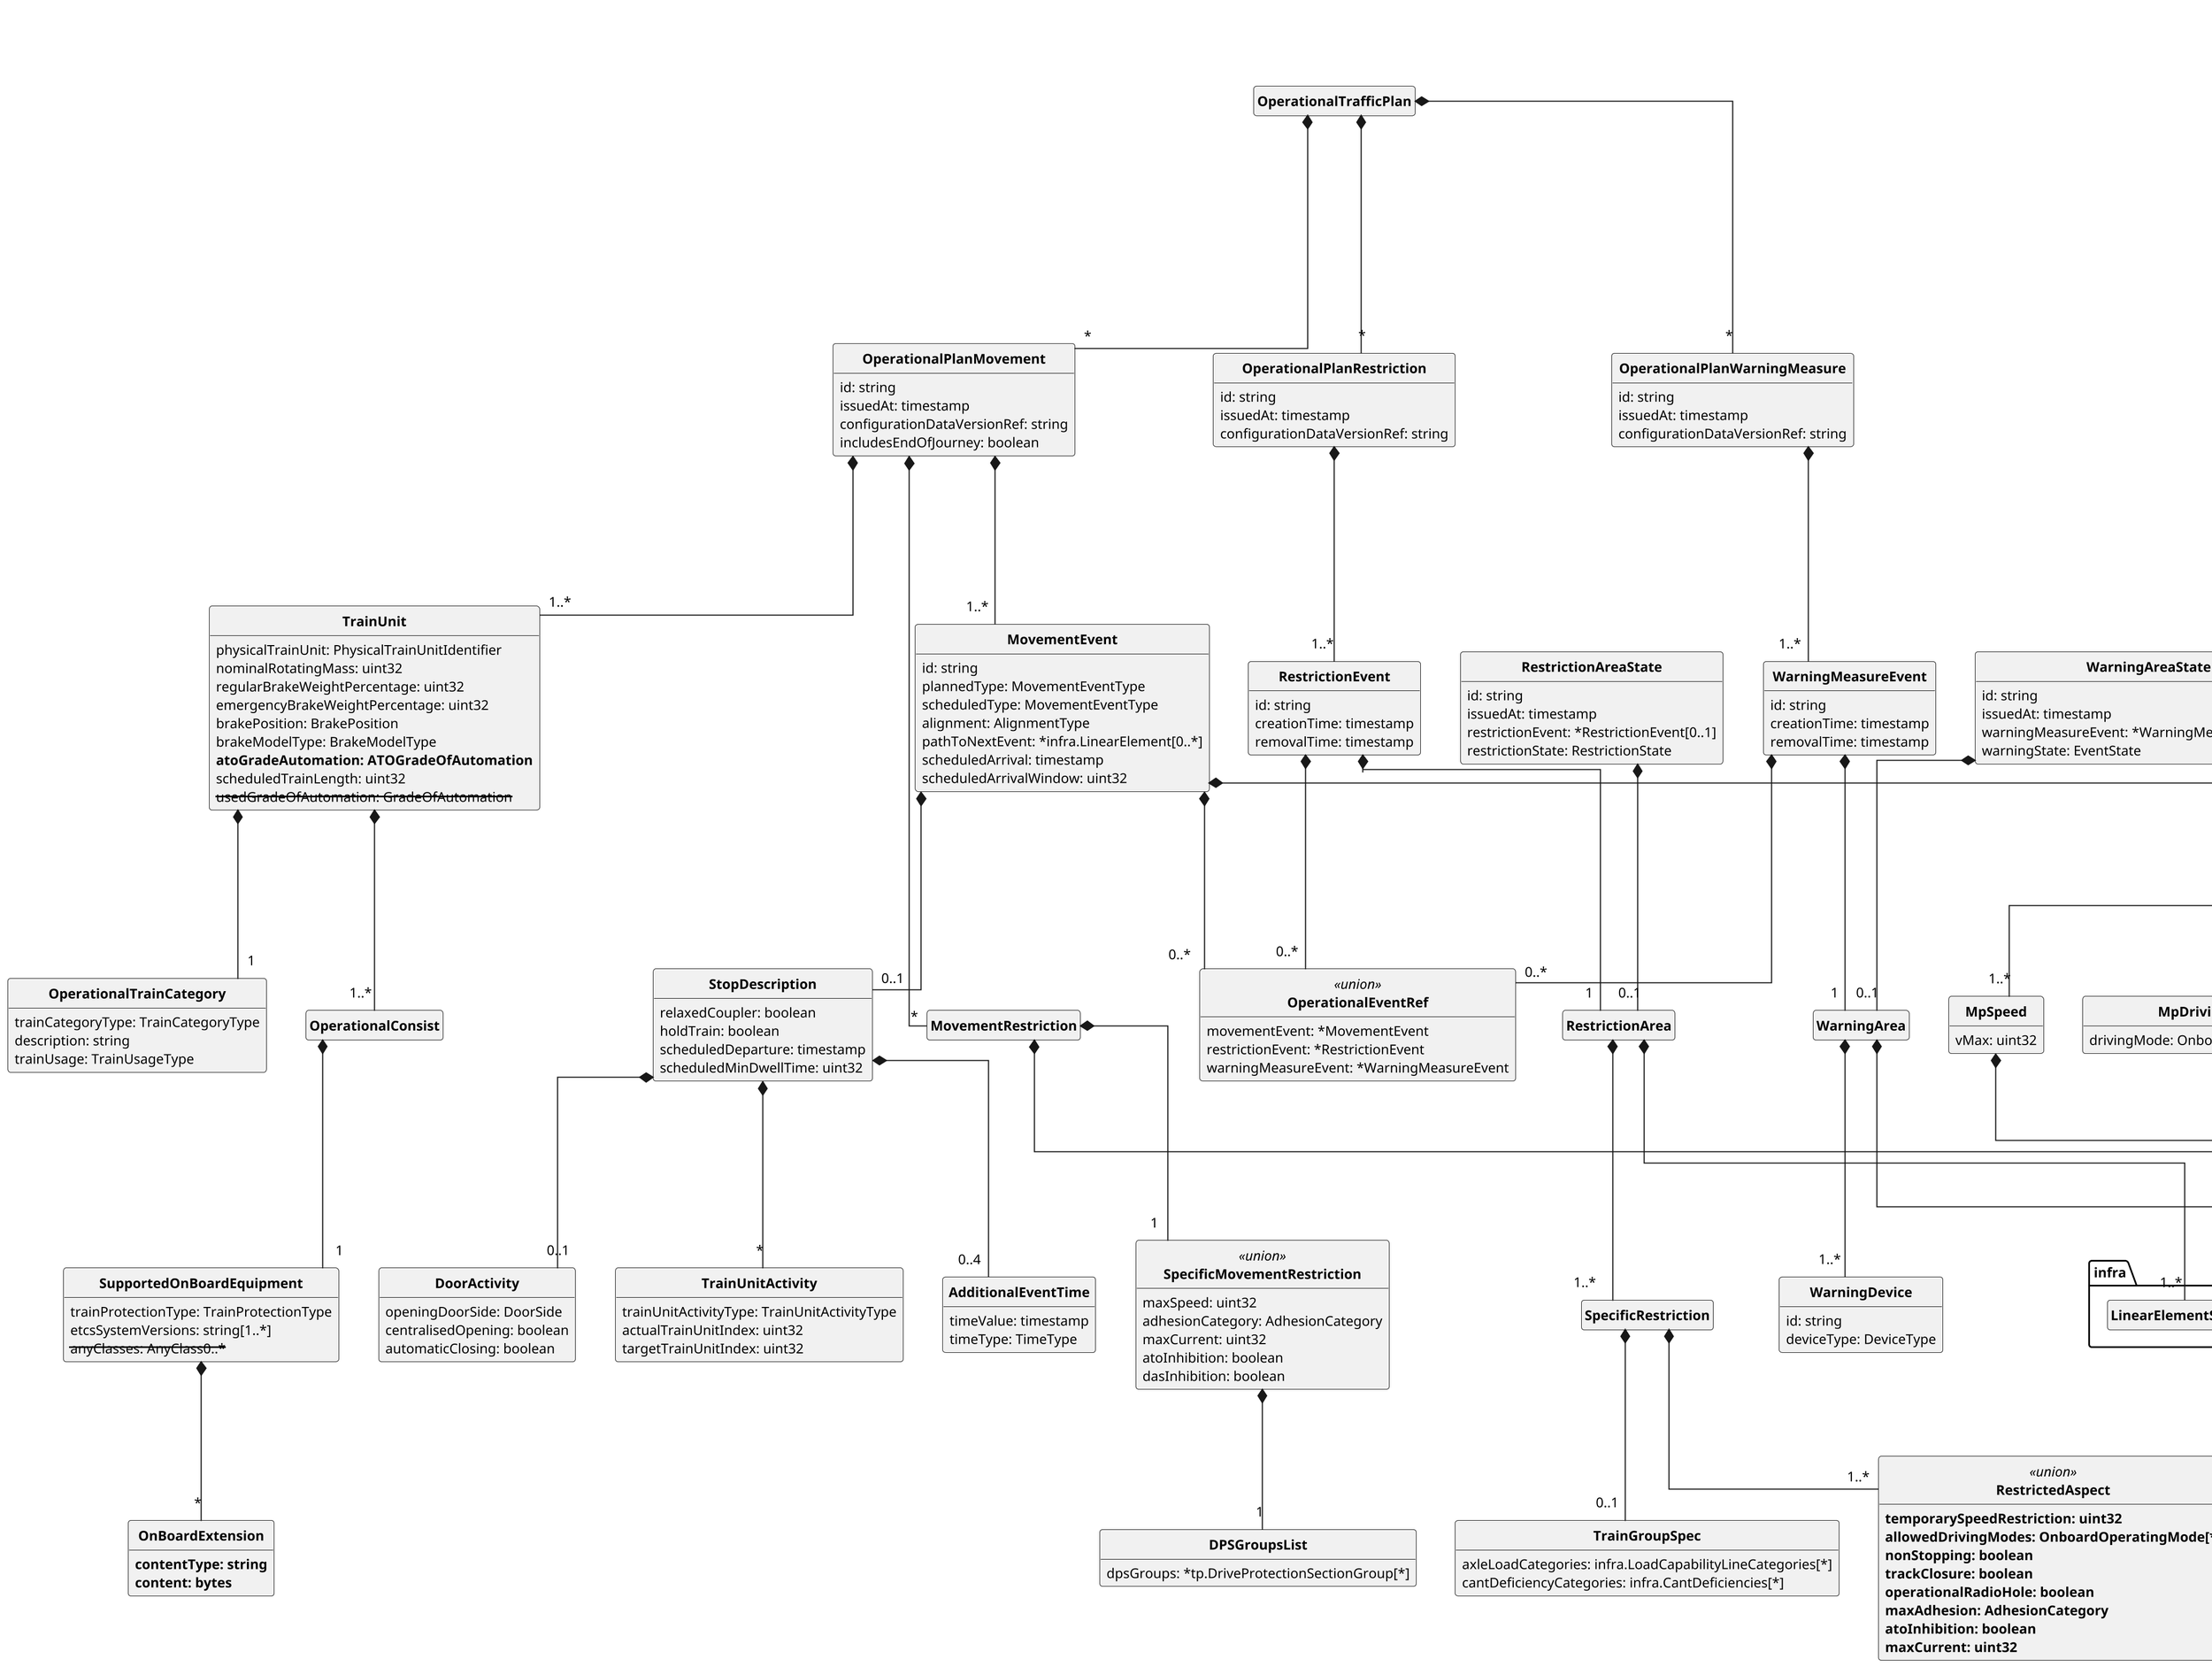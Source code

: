 @startuml
skinparam monochrome true
skinparam shadowing false
skinparam classAttributeIconSize 0
skinparam DefaultFontName arial
skinparam DefaultFontSize 12
skinparam ClassFontStyle bold
skinparam linetype ortho
skinparam dpi 200
hide empty fields
hide empty methods
hide circle

class OperationalTrafficPlan {
}

class OperationalPlanMovement {
 id: string
 issuedAt: timestamp
 configurationDataVersionRef: string
 includesEndOfJourney: boolean
}

class TrainUnit {
 physicalTrainUnit: PhysicalTrainUnitIdentifier
 nominalRotatingMass: uint32
 regularBrakeWeightPercentage: uint32
 emergencyBrakeWeightPercentage: uint32
 brakePosition: BrakePosition
 brakeModelType: BrakeModelType
 <b>atoGradeAutomation: ATOGradeOfAutomation</b>
 scheduledTrainLength: uint32
 <s>usedGradeOfAutomation: GradeOfAutomation</s>
}

class OperationalTrainCategory {
 trainCategoryType: TrainCategoryType
 description: string
 trainUsage: TrainUsageType
}

class OperationalConsist {
}

class SupportedOnBoardEquipment {
 trainProtectionType: TrainProtectionType
 etcsSystemVersions: string[1..*]
 <s>anyClasses: AnyClass0..*</s>
}

class OnBoardExtension {
 <b>contentType: string</b>
 <b>content: bytes</b>
}

class MovementRestriction {
}

class SpecificMovementRestriction << union >> {
 maxSpeed: uint32
 adhesionCategory: AdhesionCategory
 maxCurrent: uint32
 atoInhibition: boolean
 dasInhibition: boolean
}

class DPSGroupsList {
 dpsGroups: *tp.DriveProtectionSectionGroup[*]
}

class MovementEvent {
 id: string
 plannedType: MovementEventType
 scheduledType: MovementEventType
 alignment: AlignmentType
 pathToNextEvent: *infra.LinearElement[0..*]
 scheduledArrival: timestamp
 scheduledArrivalWindow: uint32
}

class OperationalEventRef << union >> {
 movementEvent: *MovementEvent
 restrictionEvent: *RestrictionEvent
 warningMeasureEvent: *WarningMeasureEvent
}

class StopDescription {
 relaxedCoupler: boolean
 holdTrain: boolean
 scheduledDeparture: timestamp
 scheduledMinDwellTime: uint32
}

class AdditionalEventTime {
 timeValue: timestamp
 timeType: TimeType
}

class DoorActivity {
 openingDoorSide: DoorSide
 centralisedOpening: boolean
 automaticClosing: boolean
}

class TrainUnitActivity {
 trainUnitActivityType: TrainUnitActivityType
 actualTrainUnitIndex: uint32
 targetTrainUnitIndex: uint32
}

class PhysicalTrainUnitIdentifier {
 trainRunningNumber: string[0..1]
 additionalTrainRunningNumber: string[0..1]
 tafTapTsiTrainID: string[0..1]
 leadingOnBoardUnitId: string[0..1]
}

class OperationalPlanRestriction {
 id: string
 issuedAt: timestamp
 configurationDataVersionRef: string
}

class RestrictionEvent {
 id: string
 creationTime: timestamp
 removalTime: timestamp
}

class RestrictionArea {
}

class TrainGroupSpec {
 axleLoadCategories: infra.LoadCapabilityLineCategories[*]
 cantDeficiencyCategories: infra.CantDeficiencies[*]
}

class RestrictedAspect << union >> {
 <b>temporarySpeedRestriction: uint32</b>
 <b>allowedDrivingModes: OnboardOperatingMode[*]</b>
 <b>nonStopping: boolean</b>
 <b>trackClosure: boolean</b>
 <b>operationalRadioHole: boolean</b>
 <b>maxAdhesion: AdhesionCategory</b>
 <b>atoInhibition: boolean</b>
 <b>maxCurrent: uint32</b>
}

class SpecificRestriction {
}

class OperationalPlanWarningMeasure {
 id: string
 issuedAt: timestamp
 configurationDataVersionRef: string
}

class WarningArea {
}

class WarningDevice {
 id: string
 deviceType: DeviceType
}

class WarningMeasureEvent {
 id: string
 creationTime: timestamp
 removalTime: timestamp
}

class ExecutionResponse {
 operationalPlanIssuedAt: timestamp
 issuedAt: timestamp
 responseCode: ResponseCode
 rejectReason: string[0..1]
}

class OperationalPlanReference << union >> {
 operationalPlanMovementRef: *OperationalPlanMovement
 operationalPlanRestrictionRef: *OperationalPlanRestriction
 operationalPlanWarningMeasureRef: *OperationalPlanWarningMeasure
}

class EventExecutionReport << union >> {
}

class MovementEventExecutionReport {
 movementEvent: *MovementEvent
 operationalPlanIssuedAt: timestamp
 issuedAt: timestamp
 executionState: EventExecutionState
 failureReason: string[0..1]
 warning: string[0..1]
}

class RestrictionEventExecutionReport {
 restrictionEvent: *RestrictionEvent
 operationalPlanIssuedAt: timestamp
 issuedAt: timestamp
 executionState: EventExecutionState
 failureReason: string[0..1]
 warning: string[0..1]
}

class WarningMeasureEventExecutionReport {
 warningMeasureEvent: *WarningMeasureEvent
 operationalPlanIssuedAt: timestamp
 issuedAt: timestamp
 executionState: EventExecutionState
 failureReason: string[0..1]
 warning: string[0..1]
}

class TrainUnitReportPE {
 issuedAt: timestamp
 operationalPlanMovement: *OperationalPlanMovement[0..1]
}

class TrainObject {
 obuIdentifier: string
 axleLoadCategory: infra.LoadCapabilityLineCategories
 trainLength: uint32
 safeTrainLength: boolean
 communicationActive: boolean
 trainRunningNumber: string
 vMaxTrain: uint32
 onboardOperatingMode: OnboardOperatingMode
 trainObjectIdentifier: string
 mpRequestedByTrain: boolean
 <b>currentSpeed: uint32</b>
 cantDeficiencyCategory: infra.CantDeficiencies
 <s>speed: uint32</s>
}

class MovementPermission {
 id: string
}

class MpSpeed {
 vMax: uint32
}

class MpDrivingMode {
 drivingMode: OnboardOperatingMode
}

class TrainUnitReportAtoStatus {
 issuedAt: timestamp
 operationalPlanMovement: *OperationalPlanMovement[0..1]
 trainUnitIdentifier: PhysicalTrainUnitIdentifier
 atoState: AtoState
 routingError: boolean
 nextStoppingPointSkip: boolean
 lowAdhesionReportedByDriver: boolean
 operationalConditionsFulfillment: boolean
 isMoving: boolean
 unableToStopAtNextStoppingPoint: boolean
 isSlipping: boolean
 speed: uint32
 trainLength: uint32
 driverId: string[0..1]
}

class EventHandling {
 event: *MovementEvent
 passStopDepart: MovementEventAction
}

class EventEstimation {
 event: *MovementEvent
 arrival: timestamp
}

class TrainUnitReportAtoCapabilities {
 issuedAt: timestamp
 operationalPlanMovement: *OperationalPlanMovement[0..1]
 trainUnitIdentifier: PhysicalTrainUnitIdentifier
 mass: uint32
 outsideTemperature: int32
 passengerLoad: uint32
 lastPassengerExchangeTime: uint32
 elapsedStartPassengerExchange: uint32
}

class EtcsDataAto {
 trainLength: uint32
 maximumSpeed: uint32
 cantDeficiencyCategory: infra.CantDeficiencies
 otherInternationalCategory: infra.OtherSpecificStaticSpeedProfileCategory[0..15]
 axleLoadCategory: infra.LoadCapabilityLineCategories
 nominalRotatingMass: uint32
 brakePercentage: uint32
 preconfiguredBrakingModel: uint32
 brakePosition: BrakePosition
}

class DoorData {
 doorState: DoorState
 lastPassengerExchangeTime: uint32
}

class AdditionalTrainData {
 maxAvailableTractiveEffort: uint32
 maxAvailableTractivePower: uint32
 maxAvailableDynamicBrakeForce: uint32
 maxAvailableDynamicBrakePower: uint32
 maxAvailableServiceBrakeForce: uint32
 regenerativeBrakeState: ActiveState
 magneticShoeBrakeState: ActiveState
 eddyCurrentBrakeState: ActiveState
 electroPneumaticBrakeState: ActiveState
 adhesionIndependentBrakeState: ActiveState
 availableAdhesionCategory: AdhesionCategory
 availableAdhesionPhysicalValue: uint32
}

class PhysicalConsist {
 evnIdentifier: uint64
 passengerLoad: uint32
 mass: uint32
 maxCurrentConsuption: uint32
}

class PhysicalVehicle {
 evnIdentifier: uint64
 mass: uint32
 vehicleOrientation: VehicleOrientation
 passengerLoad: uint32
 pantographsStates: PantographState[0..7]
}

class TrackOccupationState {
 id: string
 issuedAt: timestamp
 operationalPlanMovement: *OperationalPlanMovement[0..1]
 trainUnitIdentifier: PhysicalTrainUnitIdentifier[0..1]
 occupationState: EventState
 creationReason: OccupationReason
 recordedTrainLength: uint32
 associatedTrainObject: string[0..1]
}

class DpsGroupState {
 dpsGroup: *tp.DriveProtectionSectionGroup
 issuedAt: timestamp
 operationalPlanMovement: *OperationalPlanMovement[0..1]
 <b>dpsgState: DpsgState</b>
 <s>state: DPSGState</s>
}

class DPSState {
 dps: *tp.DriveProtectionSection
 requestedDrivability: DpsDrivability
 currentDrivability: DpsDrivability
}

class RestrictionAreaState {
 id: string
 issuedAt: timestamp
 restrictionEvent: *RestrictionEvent[0..1]
 restrictionState: RestrictionState
}

class WarningAreaState {
 id: string
 issuedAt: timestamp
 warningMeasureEvent: *WarningMeasureEvent[0..1]
 warningState: EventState
}

OperationalTrafficPlan *-- "*" OperationalPlanMovement
OperationalTrafficPlan *-- "*" OperationalPlanRestriction
OperationalTrafficPlan *-- "*" OperationalPlanWarningMeasure
OperationalPlanMovement *-- "1..*" TrainUnit
OperationalPlanMovement *-- "1..*" MovementEvent
OperationalPlanMovement *-- "*" MovementRestriction
TrainUnit *-- "1" OperationalTrainCategory
TrainUnit *-- "1..*" OperationalConsist
OperationalConsist *-- "1" SupportedOnBoardEquipment
SupportedOnBoardEquipment *-- "*" OnBoardExtension
MovementRestriction *-- "1" infra.NetLinearReference
MovementRestriction *-- "1" SpecificMovementRestriction
SpecificMovementRestriction *-- "1" DPSGroupsList
MovementEvent *-- "1" infra.NetPointReference
MovementEvent *-- "0..1" StopDescription
MovementEvent *-- "0..*" OperationalEventRef
StopDescription *-- "*" TrainUnitActivity
StopDescription *-- "0..1" DoorActivity
StopDescription *-- "0..4" AdditionalEventTime
OperationalPlanRestriction *-- "1..*" RestrictionEvent
RestrictionEvent *-- "1" RestrictionArea
RestrictionEvent *-- "0..*" OperationalEventRef
RestrictionArea *-- "1..*" infra.LinearElementSection
RestrictionArea *-- "1..*" SpecificRestriction
SpecificRestriction *-- "0..1" TrainGroupSpec
SpecificRestriction *-- "1..*" RestrictedAspect
OperationalPlanWarningMeasure *-- "1..*" WarningMeasureEvent
WarningArea *-- "1" infra.NetAreaReference
WarningArea *-- "1..*" WarningDevice
WarningMeasureEvent *-- "1" WarningArea
WarningMeasureEvent *-- "0..*" OperationalEventRef
ExecutionResponse *-- "1" OperationalPlanReference
EventExecutionReport *-- "1" MovementEventExecutionReport
EventExecutionReport *-- "1" MovementEventExecutionReport
EventExecutionReport *-- "1" RestrictionEventExecutionReport
EventExecutionReport *-- "1" RestrictionEventExecutionReport
EventExecutionReport *-- "1" WarningMeasureEventExecutionReport
EventExecutionReport *-- "1" WarningMeasureEventExecutionReport
TrainUnitReportPE *-- "1" TrainObject
TrainObject *-- "0..1" MovementPermission
TrainObject *-- "1" infra.NetLinearReference
MovementPermission *-- "1" infra.NetLinearReference
MovementPermission *-- "*" infra.NetLinearReference
MovementPermission *-- "1" infra.NetLinearReference
MovementPermission *-- "1..*" MpDrivingMode
MovementPermission *-- "1..*" MpSpeed
MpSpeed *-- "1" infra.NetLinearReference
MpDrivingMode *-- "1" infra.NetLinearReference
TrainUnitReportAtoStatus *-- "1" infra.NetPointReference
TrainUnitReportAtoStatus *-- "0..1" EventHandling
TrainUnitReportAtoStatus *-- "*" EventEstimation
TrainUnitReportAtoCapabilities *-- "0..1" EtcsDataAto
TrainUnitReportAtoCapabilities *-- "0..1" AdditionalTrainData
TrainUnitReportAtoCapabilities *-- "0..255" PhysicalConsist
PhysicalConsist *-- "0..255" PhysicalVehicle
PhysicalVehicle *-- "0..7" DoorData
PhysicalVehicle *-- "0..7" DoorData
TrackOccupationState *-- "1" infra.NetAreaReference
DpsGroupState *-- "*" DPSState
RestrictionAreaState *-- "0..1" RestrictionArea
WarningAreaState *-- "0..1" WarningArea
@enduml